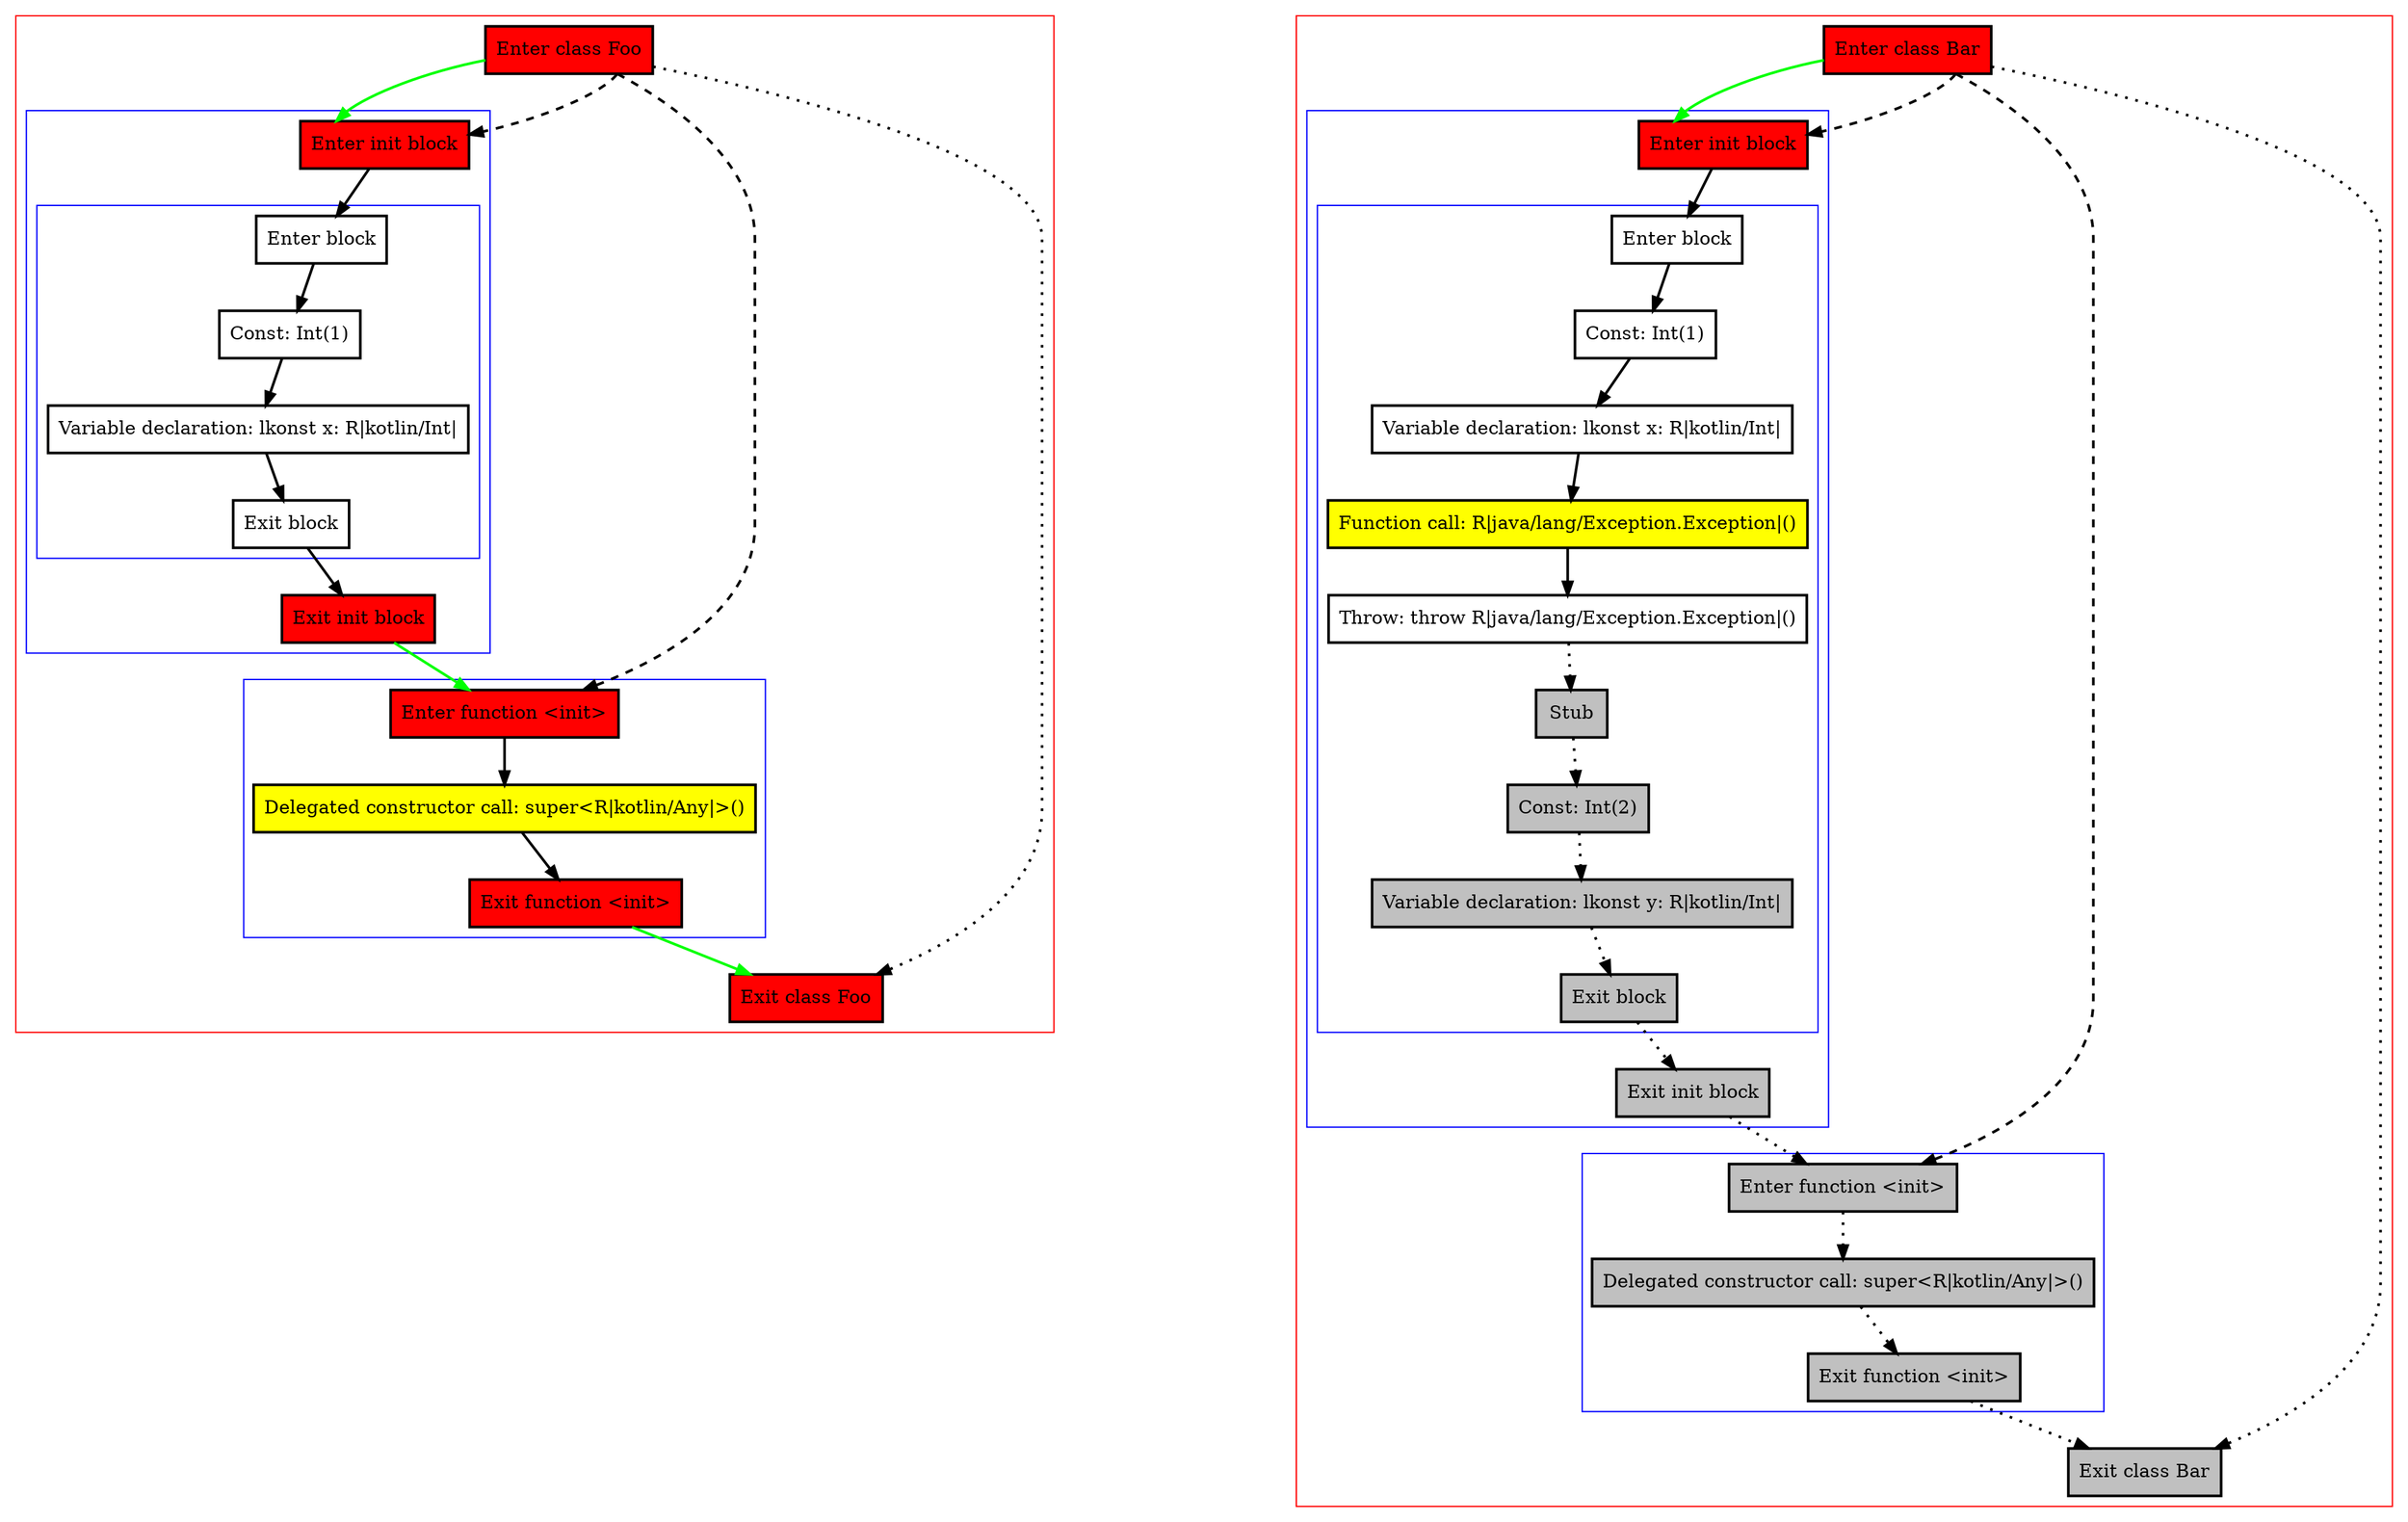digraph initBlock_kt {
    graph [nodesep=3]
    node [shape=box penwidth=2]
    edge [penwidth=2]

    subgraph cluster_0 {
        color=red
        0 [label="Enter class Foo" style="filled" fillcolor=red];
        subgraph cluster_1 {
            color=blue
            1 [label="Enter init block" style="filled" fillcolor=red];
            subgraph cluster_2 {
                color=blue
                2 [label="Enter block"];
                3 [label="Const: Int(1)"];
                4 [label="Variable declaration: lkonst x: R|kotlin/Int|"];
                5 [label="Exit block"];
            }
            6 [label="Exit init block" style="filled" fillcolor=red];
        }
        subgraph cluster_3 {
            color=blue
            7 [label="Enter function <init>" style="filled" fillcolor=red];
            8 [label="Delegated constructor call: super<R|kotlin/Any|>()" style="filled" fillcolor=yellow];
            9 [label="Exit function <init>" style="filled" fillcolor=red];
        }
        10 [label="Exit class Foo" style="filled" fillcolor=red];
    }
    0 -> {1} [color=green];
    0 -> {10} [style=dotted];
    0 -> {1 7} [style=dashed];
    1 -> {2};
    2 -> {3};
    3 -> {4};
    4 -> {5};
    5 -> {6};
    6 -> {7} [color=green];
    7 -> {8};
    8 -> {9};
    9 -> {10} [color=green];

    subgraph cluster_4 {
        color=red
        11 [label="Enter class Bar" style="filled" fillcolor=red];
        subgraph cluster_5 {
            color=blue
            12 [label="Enter init block" style="filled" fillcolor=red];
            subgraph cluster_6 {
                color=blue
                13 [label="Enter block"];
                14 [label="Const: Int(1)"];
                15 [label="Variable declaration: lkonst x: R|kotlin/Int|"];
                16 [label="Function call: R|java/lang/Exception.Exception|()" style="filled" fillcolor=yellow];
                17 [label="Throw: throw R|java/lang/Exception.Exception|()"];
                18 [label="Stub" style="filled" fillcolor=gray];
                19 [label="Const: Int(2)" style="filled" fillcolor=gray];
                20 [label="Variable declaration: lkonst y: R|kotlin/Int|" style="filled" fillcolor=gray];
                21 [label="Exit block" style="filled" fillcolor=gray];
            }
            22 [label="Exit init block" style="filled" fillcolor=gray];
        }
        subgraph cluster_7 {
            color=blue
            23 [label="Enter function <init>" style="filled" fillcolor=gray];
            24 [label="Delegated constructor call: super<R|kotlin/Any|>()" style="filled" fillcolor=gray];
            25 [label="Exit function <init>" style="filled" fillcolor=gray];
        }
        26 [label="Exit class Bar" style="filled" fillcolor=gray];
    }
    11 -> {12} [color=green];
    11 -> {26} [style=dotted];
    11 -> {12 23} [style=dashed];
    12 -> {13};
    13 -> {14};
    14 -> {15};
    15 -> {16};
    16 -> {17};
    17 -> {18} [style=dotted];
    18 -> {19} [style=dotted];
    19 -> {20} [style=dotted];
    20 -> {21} [style=dotted];
    21 -> {22} [style=dotted];
    22 -> {23} [style=dotted];
    23 -> {24} [style=dotted];
    24 -> {25} [style=dotted];
    25 -> {26} [style=dotted];

}
